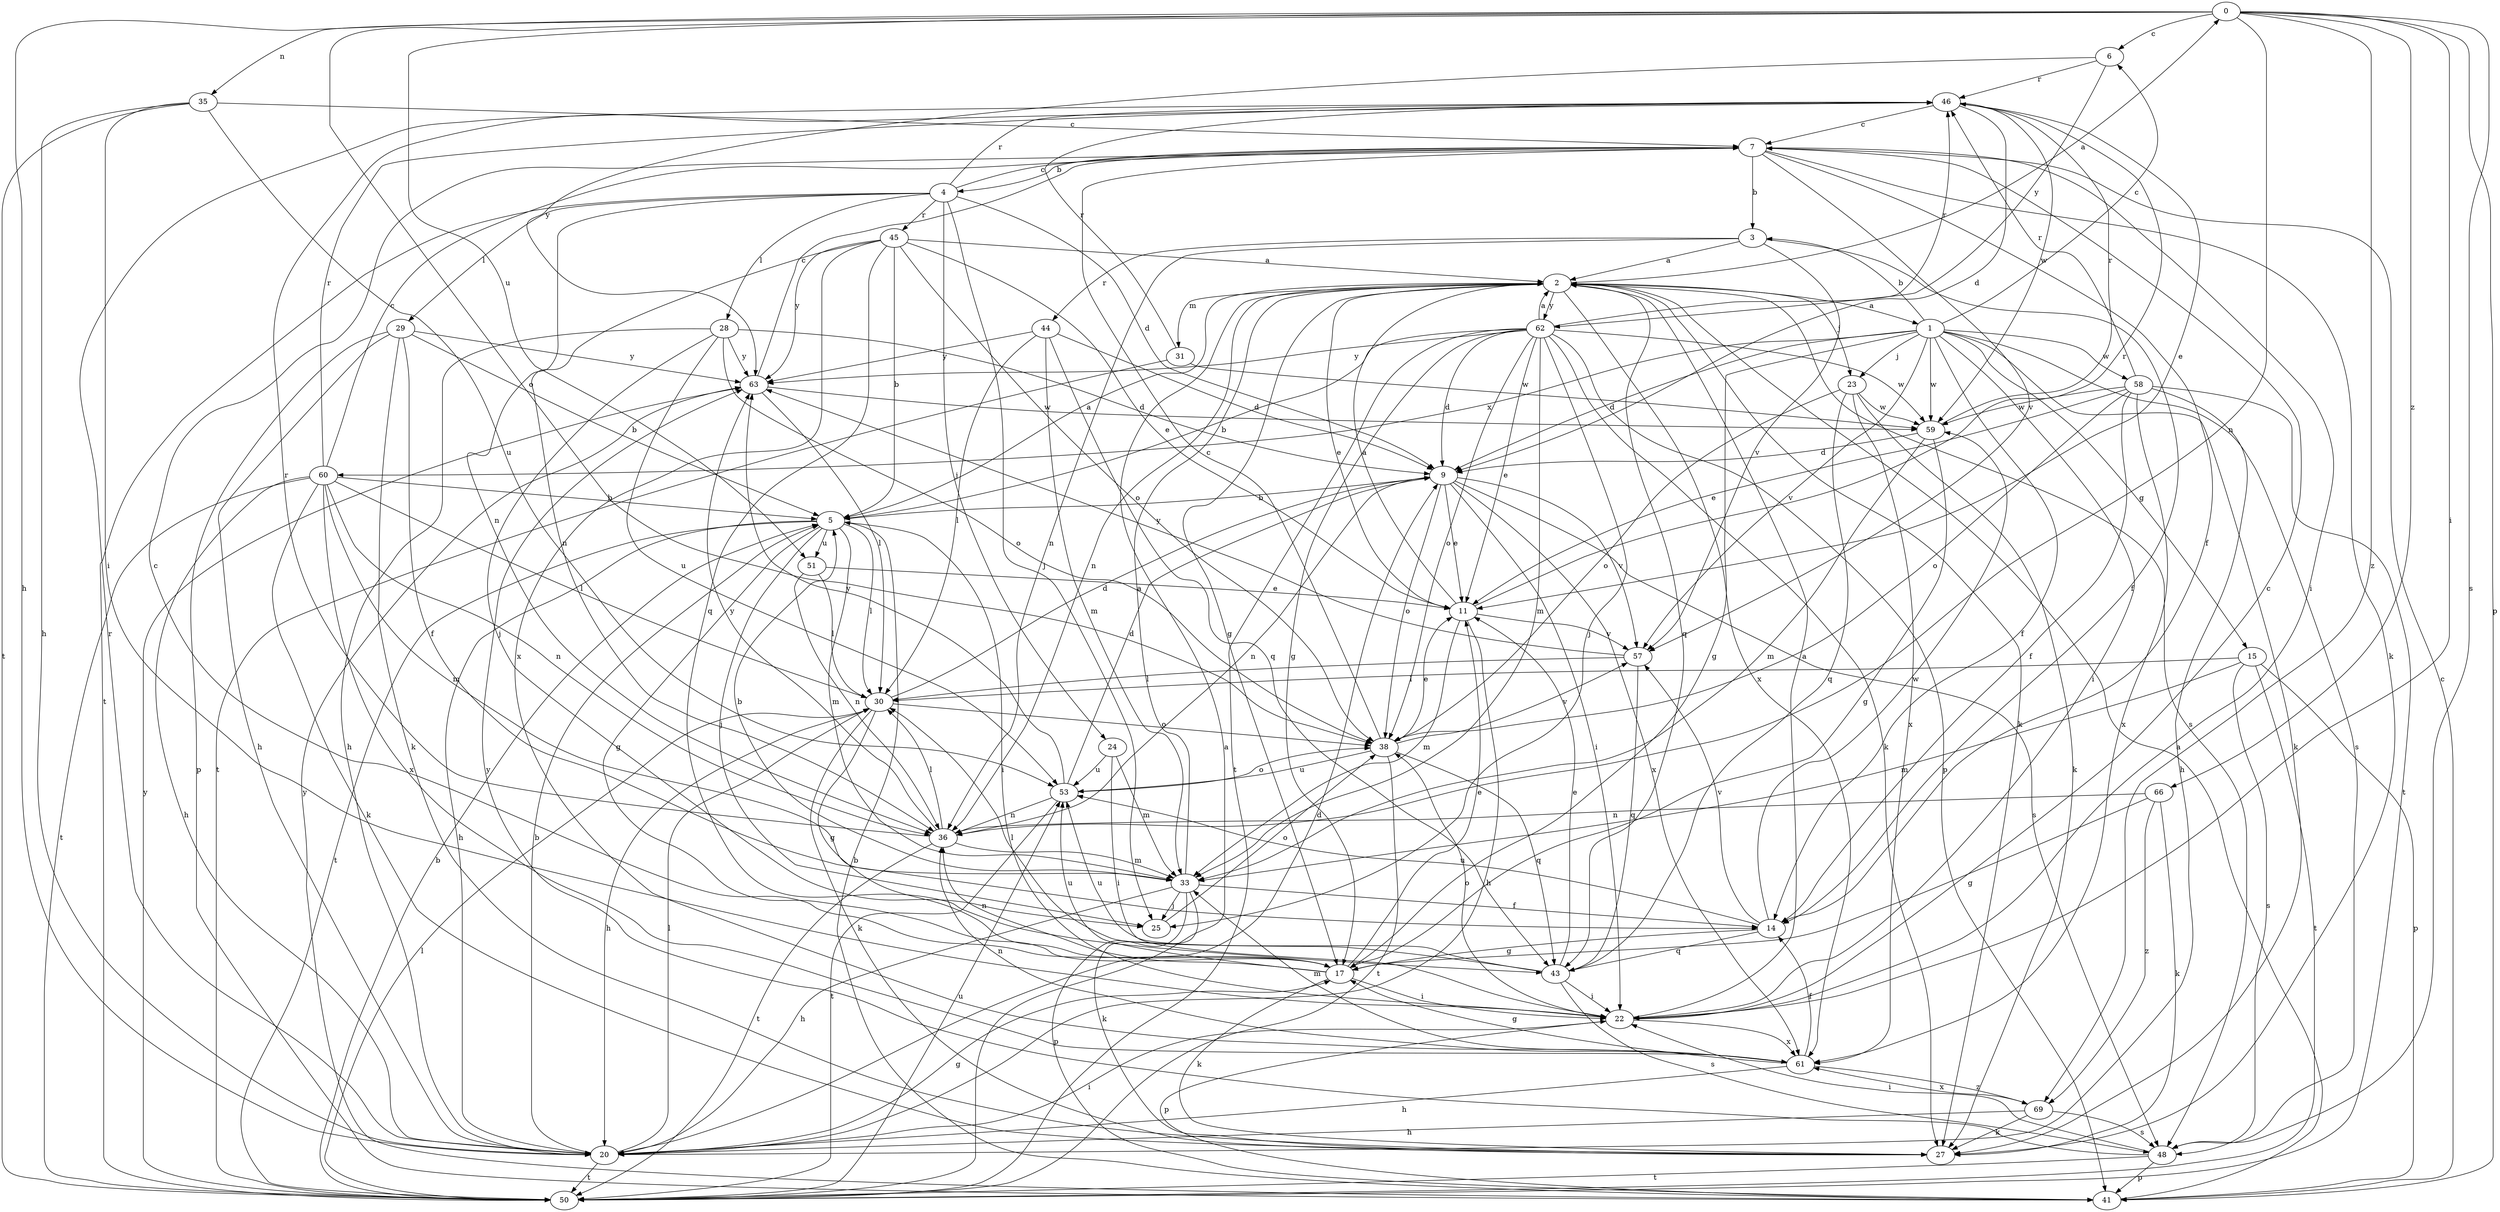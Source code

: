 strict digraph  {
0;
1;
2;
3;
4;
5;
6;
7;
9;
11;
14;
15;
17;
20;
22;
23;
24;
25;
27;
28;
29;
30;
31;
33;
35;
36;
38;
41;
43;
44;
45;
46;
48;
50;
51;
53;
57;
58;
59;
60;
61;
62;
63;
66;
69;
0 -> 6  [label=c];
0 -> 20  [label=h];
0 -> 22  [label=i];
0 -> 35  [label=n];
0 -> 36  [label=n];
0 -> 38  [label=o];
0 -> 41  [label=p];
0 -> 48  [label=s];
0 -> 51  [label=u];
0 -> 66  [label=z];
0 -> 69  [label=z];
1 -> 3  [label=b];
1 -> 6  [label=c];
1 -> 9  [label=d];
1 -> 14  [label=f];
1 -> 15  [label=g];
1 -> 17  [label=g];
1 -> 22  [label=i];
1 -> 23  [label=j];
1 -> 27  [label=k];
1 -> 48  [label=s];
1 -> 57  [label=v];
1 -> 58  [label=w];
1 -> 59  [label=w];
1 -> 60  [label=x];
2 -> 0  [label=a];
2 -> 1  [label=a];
2 -> 11  [label=e];
2 -> 17  [label=g];
2 -> 23  [label=j];
2 -> 27  [label=k];
2 -> 31  [label=m];
2 -> 36  [label=n];
2 -> 43  [label=q];
2 -> 48  [label=s];
2 -> 61  [label=x];
2 -> 62  [label=y];
3 -> 2  [label=a];
3 -> 14  [label=f];
3 -> 36  [label=n];
3 -> 44  [label=r];
3 -> 57  [label=v];
4 -> 7  [label=c];
4 -> 9  [label=d];
4 -> 24  [label=j];
4 -> 25  [label=j];
4 -> 28  [label=l];
4 -> 29  [label=l];
4 -> 36  [label=n];
4 -> 45  [label=r];
4 -> 46  [label=r];
4 -> 50  [label=t];
5 -> 2  [label=a];
5 -> 17  [label=g];
5 -> 20  [label=h];
5 -> 22  [label=i];
5 -> 25  [label=j];
5 -> 30  [label=l];
5 -> 33  [label=m];
5 -> 50  [label=t];
5 -> 51  [label=u];
6 -> 46  [label=r];
6 -> 62  [label=y];
6 -> 63  [label=y];
7 -> 3  [label=b];
7 -> 4  [label=b];
7 -> 14  [label=f];
7 -> 22  [label=i];
7 -> 27  [label=k];
7 -> 57  [label=v];
9 -> 5  [label=b];
9 -> 11  [label=e];
9 -> 22  [label=i];
9 -> 36  [label=n];
9 -> 38  [label=o];
9 -> 48  [label=s];
9 -> 57  [label=v];
9 -> 61  [label=x];
11 -> 2  [label=a];
11 -> 20  [label=h];
11 -> 33  [label=m];
11 -> 46  [label=r];
11 -> 57  [label=v];
14 -> 17  [label=g];
14 -> 43  [label=q];
14 -> 53  [label=u];
14 -> 57  [label=v];
14 -> 59  [label=w];
15 -> 30  [label=l];
15 -> 33  [label=m];
15 -> 41  [label=p];
15 -> 48  [label=s];
15 -> 50  [label=t];
17 -> 7  [label=c];
17 -> 11  [label=e];
17 -> 22  [label=i];
17 -> 27  [label=k];
17 -> 36  [label=n];
17 -> 53  [label=u];
20 -> 5  [label=b];
20 -> 9  [label=d];
20 -> 17  [label=g];
20 -> 22  [label=i];
20 -> 30  [label=l];
20 -> 46  [label=r];
20 -> 50  [label=t];
22 -> 2  [label=a];
22 -> 7  [label=c];
22 -> 38  [label=o];
22 -> 41  [label=p];
22 -> 61  [label=x];
23 -> 27  [label=k];
23 -> 38  [label=o];
23 -> 43  [label=q];
23 -> 59  [label=w];
23 -> 61  [label=x];
24 -> 22  [label=i];
24 -> 33  [label=m];
24 -> 53  [label=u];
25 -> 38  [label=o];
28 -> 9  [label=d];
28 -> 20  [label=h];
28 -> 25  [label=j];
28 -> 38  [label=o];
28 -> 53  [label=u];
28 -> 63  [label=y];
29 -> 5  [label=b];
29 -> 14  [label=f];
29 -> 20  [label=h];
29 -> 27  [label=k];
29 -> 41  [label=p];
29 -> 63  [label=y];
30 -> 9  [label=d];
30 -> 17  [label=g];
30 -> 20  [label=h];
30 -> 27  [label=k];
30 -> 38  [label=o];
31 -> 46  [label=r];
31 -> 50  [label=t];
31 -> 59  [label=w];
33 -> 2  [label=a];
33 -> 5  [label=b];
33 -> 14  [label=f];
33 -> 20  [label=h];
33 -> 25  [label=j];
33 -> 27  [label=k];
33 -> 41  [label=p];
35 -> 7  [label=c];
35 -> 20  [label=h];
35 -> 22  [label=i];
35 -> 50  [label=t];
35 -> 53  [label=u];
36 -> 30  [label=l];
36 -> 33  [label=m];
36 -> 46  [label=r];
36 -> 50  [label=t];
36 -> 63  [label=y];
38 -> 7  [label=c];
38 -> 11  [label=e];
38 -> 43  [label=q];
38 -> 50  [label=t];
38 -> 53  [label=u];
38 -> 57  [label=v];
41 -> 2  [label=a];
41 -> 5  [label=b];
41 -> 7  [label=c];
41 -> 63  [label=y];
43 -> 11  [label=e];
43 -> 22  [label=i];
43 -> 30  [label=l];
43 -> 48  [label=s];
43 -> 53  [label=u];
44 -> 9  [label=d];
44 -> 30  [label=l];
44 -> 33  [label=m];
44 -> 43  [label=q];
44 -> 63  [label=y];
45 -> 2  [label=a];
45 -> 5  [label=b];
45 -> 11  [label=e];
45 -> 36  [label=n];
45 -> 38  [label=o];
45 -> 43  [label=q];
45 -> 61  [label=x];
45 -> 63  [label=y];
46 -> 7  [label=c];
46 -> 9  [label=d];
46 -> 11  [label=e];
46 -> 59  [label=w];
48 -> 22  [label=i];
48 -> 41  [label=p];
48 -> 50  [label=t];
48 -> 63  [label=y];
50 -> 2  [label=a];
50 -> 5  [label=b];
50 -> 30  [label=l];
50 -> 53  [label=u];
50 -> 63  [label=y];
51 -> 11  [label=e];
51 -> 30  [label=l];
51 -> 36  [label=n];
53 -> 9  [label=d];
53 -> 36  [label=n];
53 -> 38  [label=o];
53 -> 50  [label=t];
53 -> 63  [label=y];
57 -> 30  [label=l];
57 -> 43  [label=q];
57 -> 63  [label=y];
58 -> 11  [label=e];
58 -> 14  [label=f];
58 -> 20  [label=h];
58 -> 38  [label=o];
58 -> 46  [label=r];
58 -> 50  [label=t];
58 -> 59  [label=w];
58 -> 61  [label=x];
59 -> 9  [label=d];
59 -> 17  [label=g];
59 -> 33  [label=m];
59 -> 46  [label=r];
60 -> 5  [label=b];
60 -> 7  [label=c];
60 -> 20  [label=h];
60 -> 27  [label=k];
60 -> 30  [label=l];
60 -> 33  [label=m];
60 -> 36  [label=n];
60 -> 46  [label=r];
60 -> 50  [label=t];
60 -> 61  [label=x];
61 -> 14  [label=f];
61 -> 17  [label=g];
61 -> 20  [label=h];
61 -> 33  [label=m];
61 -> 36  [label=n];
61 -> 69  [label=z];
62 -> 2  [label=a];
62 -> 5  [label=b];
62 -> 9  [label=d];
62 -> 11  [label=e];
62 -> 17  [label=g];
62 -> 25  [label=j];
62 -> 27  [label=k];
62 -> 33  [label=m];
62 -> 38  [label=o];
62 -> 41  [label=p];
62 -> 46  [label=r];
62 -> 50  [label=t];
62 -> 59  [label=w];
62 -> 63  [label=y];
63 -> 7  [label=c];
63 -> 30  [label=l];
63 -> 59  [label=w];
66 -> 17  [label=g];
66 -> 27  [label=k];
66 -> 36  [label=n];
66 -> 69  [label=z];
69 -> 20  [label=h];
69 -> 27  [label=k];
69 -> 48  [label=s];
69 -> 61  [label=x];
}
